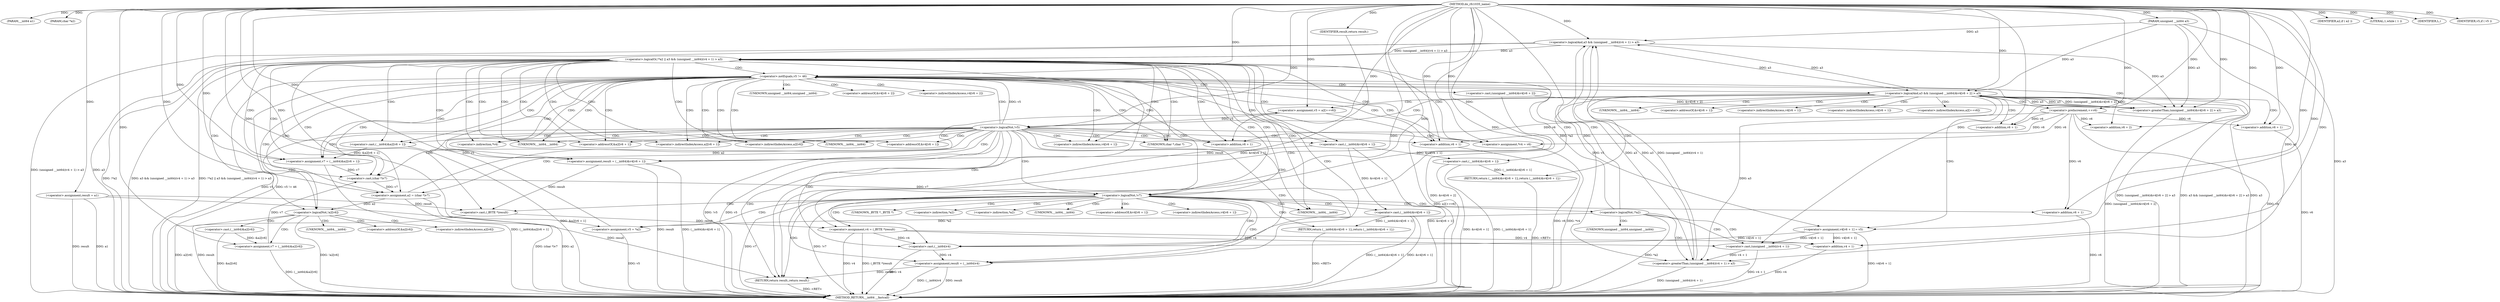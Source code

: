 digraph do_rfc1035_name {  
"1000106" [label = "(METHOD,do_rfc1035_name)" ]
"1000258" [label = "(METHOD_RETURN,__int64 __fastcall)" ]
"1000107" [label = "(PARAM,__int64 a1)" ]
"1000108" [label = "(PARAM,char *a2)" ]
"1000109" [label = "(PARAM,unsigned __int64 a3)" ]
"1000116" [label = "(<operator>.assignment,result = a1)" ]
"1000120" [label = "(IDENTIFIER,a2,if ( a2 ))" ]
"1000123" [label = "(LITERAL,1,while ( 1 ))" ]
"1000125" [label = "(<operator>.assignment,v4 = (_BYTE *)result)" ]
"1000127" [label = "(<operator>.cast,(_BYTE *)result)" ]
"1000130" [label = "(<operator>.assignment,v5 = *a2)" ]
"1000135" [label = "(<operator>.logicalOr,!*a2 || a3 && (unsigned __int64)(v4 + 1) > a3)" ]
"1000136" [label = "(<operator>.logicalNot,!*a2)" ]
"1000139" [label = "(<operator>.logicalAnd,a3 && (unsigned __int64)(v4 + 1) > a3)" ]
"1000141" [label = "(<operator>.greaterThan,(unsigned __int64)(v4 + 1) > a3)" ]
"1000142" [label = "(<operator>.cast,(unsigned __int64)(v4 + 1))" ]
"1000144" [label = "(<operator>.addition,v4 + 1)" ]
"1000149" [label = "(IDENTIFIER,L,)" ]
"1000151" [label = "(IDENTIFIER,v5,if ( v5 ))" ]
"1000154" [label = "(<operator>.notEquals,v5 != 46)" ]
"1000159" [label = "(<operator>.logicalAnd,a3 && (unsigned __int64)&v4[v6 + 2] > a3)" ]
"1000161" [label = "(<operator>.greaterThan,(unsigned __int64)&v4[v6 + 2] > a3)" ]
"1000162" [label = "(<operator>.cast,(unsigned __int64)&v4[v6 + 2])" ]
"1000167" [label = "(<operator>.addition,v6 + 2)" ]
"1000171" [label = "(RETURN,return (__int64)&v4[v6 + 1];,return (__int64)&v4[v6 + 1];)" ]
"1000172" [label = "(<operator>.cast,(__int64)&v4[v6 + 1])" ]
"1000177" [label = "(<operator>.addition,v6 + 1)" ]
"1000180" [label = "(<operator>.assignment,v4[v6 + 1] = v5)" ]
"1000183" [label = "(<operator>.addition,v6 + 1)" ]
"1000187" [label = "(<operator>.assignment,v5 = a2[++v6])" ]
"1000191" [label = "(<operator>.preIncrement,++v6)" ]
"1000194" [label = "(<operator>.logicalNot,!v5)" ]
"1000197" [label = "(<operator>.assignment,*v4 = v6)" ]
"1000201" [label = "(<operator>.assignment,v7 = (__int64)&a2[v6 + 1])" ]
"1000203" [label = "(<operator>.cast,(__int64)&a2[v6 + 1])" ]
"1000208" [label = "(<operator>.addition,v6 + 1)" ]
"1000212" [label = "(<operator>.logicalNot,!a2[v6])" ]
"1000216" [label = "(<operator>.assignment,v7 = (__int64)&a2[v6])" ]
"1000218" [label = "(<operator>.cast,(__int64)&a2[v6])" ]
"1000224" [label = "(<operator>.assignment,result = (__int64)&v4[v6 + 1])" ]
"1000226" [label = "(<operator>.cast,(__int64)&v4[v6 + 1])" ]
"1000231" [label = "(<operator>.addition,v6 + 1)" ]
"1000234" [label = "(<operator>.assignment,a2 = (char *)v7)" ]
"1000236" [label = "(<operator>.cast,(char *)v7)" ]
"1000240" [label = "(<operator>.logicalNot,!v7)" ]
"1000242" [label = "(RETURN,return (__int64)&v4[v6 + 1];,return (__int64)&v4[v6 + 1];)" ]
"1000243" [label = "(<operator>.cast,(__int64)&v4[v6 + 1])" ]
"1000248" [label = "(<operator>.addition,v6 + 1)" ]
"1000251" [label = "(<operator>.assignment,result = (__int64)v4)" ]
"1000253" [label = "(<operator>.cast,(__int64)v4)" ]
"1000256" [label = "(RETURN,return result;,return result;)" ]
"1000257" [label = "(IDENTIFIER,result,return result;)" ]
"1000128" [label = "(UNKNOWN,_BYTE *,_BYTE *)" ]
"1000132" [label = "(<operator>.indirection,*a2)" ]
"1000137" [label = "(<operator>.indirection,*a2)" ]
"1000143" [label = "(UNKNOWN,unsigned __int64,unsigned __int64)" ]
"1000163" [label = "(UNKNOWN,unsigned __int64,unsigned __int64)" ]
"1000164" [label = "(<operator>.addressOf,&v4[v6 + 2])" ]
"1000165" [label = "(<operator>.indirectIndexAccess,v4[v6 + 2])" ]
"1000173" [label = "(UNKNOWN,__int64,__int64)" ]
"1000174" [label = "(<operator>.addressOf,&v4[v6 + 1])" ]
"1000175" [label = "(<operator>.indirectIndexAccess,v4[v6 + 1])" ]
"1000181" [label = "(<operator>.indirectIndexAccess,v4[v6 + 1])" ]
"1000189" [label = "(<operator>.indirectIndexAccess,a2[++v6])" ]
"1000198" [label = "(<operator>.indirection,*v4)" ]
"1000204" [label = "(UNKNOWN,__int64,__int64)" ]
"1000205" [label = "(<operator>.addressOf,&a2[v6 + 1])" ]
"1000206" [label = "(<operator>.indirectIndexAccess,a2[v6 + 1])" ]
"1000213" [label = "(<operator>.indirectIndexAccess,a2[v6])" ]
"1000219" [label = "(UNKNOWN,__int64,__int64)" ]
"1000220" [label = "(<operator>.addressOf,&a2[v6])" ]
"1000221" [label = "(<operator>.indirectIndexAccess,a2[v6])" ]
"1000227" [label = "(UNKNOWN,__int64,__int64)" ]
"1000228" [label = "(<operator>.addressOf,&v4[v6 + 1])" ]
"1000229" [label = "(<operator>.indirectIndexAccess,v4[v6 + 1])" ]
"1000237" [label = "(UNKNOWN,char *,char *)" ]
"1000244" [label = "(UNKNOWN,__int64,__int64)" ]
"1000245" [label = "(<operator>.addressOf,&v4[v6 + 1])" ]
"1000246" [label = "(<operator>.indirectIndexAccess,v4[v6 + 1])" ]
"1000254" [label = "(UNKNOWN,__int64,__int64)" ]
  "1000256" -> "1000258"  [ label = "DDG: <RET>"] 
  "1000171" -> "1000258"  [ label = "DDG: <RET>"] 
  "1000242" -> "1000258"  [ label = "DDG: <RET>"] 
  "1000172" -> "1000258"  [ label = "DDG: &v4[v6 + 1]"] 
  "1000177" -> "1000258"  [ label = "DDG: v6"] 
  "1000212" -> "1000258"  [ label = "DDG: !a2[v6]"] 
  "1000180" -> "1000258"  [ label = "DDG: v4[v6 + 1]"] 
  "1000162" -> "1000258"  [ label = "DDG: &v4[v6 + 2]"] 
  "1000142" -> "1000258"  [ label = "DDG: v4 + 1"] 
  "1000135" -> "1000258"  [ label = "DDG: !*a2"] 
  "1000243" -> "1000258"  [ label = "DDG: (__int64)&v4[v6 + 1]"] 
  "1000159" -> "1000258"  [ label = "DDG: (unsigned __int64)&v4[v6 + 2] > a3"] 
  "1000216" -> "1000258"  [ label = "DDG: (__int64)&a2[v6]"] 
  "1000194" -> "1000258"  [ label = "DDG: !v5"] 
  "1000203" -> "1000258"  [ label = "DDG: &a2[v6 + 1]"] 
  "1000116" -> "1000258"  [ label = "DDG: result"] 
  "1000125" -> "1000258"  [ label = "DDG: (_BYTE *)result"] 
  "1000201" -> "1000258"  [ label = "DDG: (__int64)&a2[v6 + 1]"] 
  "1000135" -> "1000258"  [ label = "DDG: a3 && (unsigned __int64)(v4 + 1) > a3"] 
  "1000109" -> "1000258"  [ label = "DDG: a3"] 
  "1000187" -> "1000258"  [ label = "DDG: a2[++v6]"] 
  "1000116" -> "1000258"  [ label = "DDG: a1"] 
  "1000141" -> "1000258"  [ label = "DDG: (unsigned __int64)(v4 + 1)"] 
  "1000212" -> "1000258"  [ label = "DDG: a2[v6]"] 
  "1000136" -> "1000258"  [ label = "DDG: *a2"] 
  "1000218" -> "1000258"  [ label = "DDG: &a2[v6]"] 
  "1000224" -> "1000258"  [ label = "DDG: (__int64)&v4[v6 + 1]"] 
  "1000240" -> "1000258"  [ label = "DDG: v7"] 
  "1000251" -> "1000258"  [ label = "DDG: (__int64)v4"] 
  "1000234" -> "1000258"  [ label = "DDG: (char *)v7"] 
  "1000154" -> "1000258"  [ label = "DDG: v5"] 
  "1000159" -> "1000258"  [ label = "DDG: a3 && (unsigned __int64)&v4[v6 + 2] > a3"] 
  "1000231" -> "1000258"  [ label = "DDG: v6"] 
  "1000253" -> "1000258"  [ label = "DDG: v4"] 
  "1000130" -> "1000258"  [ label = "DDG: v5"] 
  "1000248" -> "1000258"  [ label = "DDG: v6"] 
  "1000251" -> "1000258"  [ label = "DDG: result"] 
  "1000224" -> "1000258"  [ label = "DDG: result"] 
  "1000197" -> "1000258"  [ label = "DDG: *v4"] 
  "1000135" -> "1000258"  [ label = "DDG: !*a2 || a3 && (unsigned __int64)(v4 + 1) > a3"] 
  "1000139" -> "1000258"  [ label = "DDG: (unsigned __int64)(v4 + 1) > a3"] 
  "1000125" -> "1000258"  [ label = "DDG: v4"] 
  "1000191" -> "1000258"  [ label = "DDG: v6"] 
  "1000226" -> "1000258"  [ label = "DDG: &v4[v6 + 1]"] 
  "1000139" -> "1000258"  [ label = "DDG: a3"] 
  "1000144" -> "1000258"  [ label = "DDG: v4"] 
  "1000127" -> "1000258"  [ label = "DDG: result"] 
  "1000159" -> "1000258"  [ label = "DDG: a3"] 
  "1000194" -> "1000258"  [ label = "DDG: v5"] 
  "1000172" -> "1000258"  [ label = "DDG: (__int64)&v4[v6 + 1]"] 
  "1000154" -> "1000258"  [ label = "DDG: v5 != 46"] 
  "1000240" -> "1000258"  [ label = "DDG: !v7"] 
  "1000243" -> "1000258"  [ label = "DDG: &v4[v6 + 1]"] 
  "1000234" -> "1000258"  [ label = "DDG: a2"] 
  "1000161" -> "1000258"  [ label = "DDG: (unsigned __int64)&v4[v6 + 2]"] 
  "1000106" -> "1000107"  [ label = "DDG: "] 
  "1000106" -> "1000108"  [ label = "DDG: "] 
  "1000106" -> "1000109"  [ label = "DDG: "] 
  "1000106" -> "1000116"  [ label = "DDG: "] 
  "1000106" -> "1000120"  [ label = "DDG: "] 
  "1000106" -> "1000123"  [ label = "DDG: "] 
  "1000127" -> "1000125"  [ label = "DDG: result"] 
  "1000106" -> "1000125"  [ label = "DDG: "] 
  "1000116" -> "1000127"  [ label = "DDG: result"] 
  "1000224" -> "1000127"  [ label = "DDG: result"] 
  "1000106" -> "1000127"  [ label = "DDG: "] 
  "1000136" -> "1000130"  [ label = "DDG: *a2"] 
  "1000106" -> "1000130"  [ label = "DDG: "] 
  "1000136" -> "1000135"  [ label = "DDG: *a2"] 
  "1000139" -> "1000135"  [ label = "DDG: a3"] 
  "1000139" -> "1000135"  [ label = "DDG: (unsigned __int64)(v4 + 1) > a3"] 
  "1000141" -> "1000139"  [ label = "DDG: a3"] 
  "1000159" -> "1000139"  [ label = "DDG: a3"] 
  "1000109" -> "1000139"  [ label = "DDG: a3"] 
  "1000106" -> "1000139"  [ label = "DDG: "] 
  "1000141" -> "1000139"  [ label = "DDG: (unsigned __int64)(v4 + 1)"] 
  "1000142" -> "1000141"  [ label = "DDG: v4 + 1"] 
  "1000180" -> "1000142"  [ label = "DDG: v4[v6 + 1]"] 
  "1000125" -> "1000142"  [ label = "DDG: v4"] 
  "1000106" -> "1000142"  [ label = "DDG: "] 
  "1000180" -> "1000144"  [ label = "DDG: v4[v6 + 1]"] 
  "1000125" -> "1000144"  [ label = "DDG: v4"] 
  "1000106" -> "1000144"  [ label = "DDG: "] 
  "1000139" -> "1000141"  [ label = "DDG: a3"] 
  "1000159" -> "1000141"  [ label = "DDG: a3"] 
  "1000109" -> "1000141"  [ label = "DDG: a3"] 
  "1000106" -> "1000141"  [ label = "DDG: "] 
  "1000106" -> "1000149"  [ label = "DDG: "] 
  "1000106" -> "1000151"  [ label = "DDG: "] 
  "1000130" -> "1000154"  [ label = "DDG: v5"] 
  "1000194" -> "1000154"  [ label = "DDG: v5"] 
  "1000106" -> "1000154"  [ label = "DDG: "] 
  "1000161" -> "1000159"  [ label = "DDG: a3"] 
  "1000139" -> "1000159"  [ label = "DDG: a3"] 
  "1000109" -> "1000159"  [ label = "DDG: a3"] 
  "1000106" -> "1000159"  [ label = "DDG: "] 
  "1000161" -> "1000159"  [ label = "DDG: (unsigned __int64)&v4[v6 + 2]"] 
  "1000162" -> "1000161"  [ label = "DDG: &v4[v6 + 2]"] 
  "1000191" -> "1000167"  [ label = "DDG: v6"] 
  "1000106" -> "1000167"  [ label = "DDG: "] 
  "1000139" -> "1000161"  [ label = "DDG: a3"] 
  "1000159" -> "1000161"  [ label = "DDG: a3"] 
  "1000109" -> "1000161"  [ label = "DDG: a3"] 
  "1000106" -> "1000161"  [ label = "DDG: "] 
  "1000172" -> "1000171"  [ label = "DDG: (__int64)&v4[v6 + 1]"] 
  "1000226" -> "1000172"  [ label = "DDG: &v4[v6 + 1]"] 
  "1000191" -> "1000177"  [ label = "DDG: v6"] 
  "1000106" -> "1000177"  [ label = "DDG: "] 
  "1000154" -> "1000180"  [ label = "DDG: v5"] 
  "1000106" -> "1000180"  [ label = "DDG: "] 
  "1000191" -> "1000183"  [ label = "DDG: v6"] 
  "1000106" -> "1000183"  [ label = "DDG: "] 
  "1000234" -> "1000187"  [ label = "DDG: a2"] 
  "1000106" -> "1000187"  [ label = "DDG: "] 
  "1000106" -> "1000191"  [ label = "DDG: "] 
  "1000187" -> "1000194"  [ label = "DDG: v5"] 
  "1000106" -> "1000194"  [ label = "DDG: "] 
  "1000191" -> "1000197"  [ label = "DDG: v6"] 
  "1000106" -> "1000197"  [ label = "DDG: "] 
  "1000203" -> "1000201"  [ label = "DDG: &a2[v6 + 1]"] 
  "1000106" -> "1000201"  [ label = "DDG: "] 
  "1000106" -> "1000208"  [ label = "DDG: "] 
  "1000191" -> "1000208"  [ label = "DDG: v6"] 
  "1000234" -> "1000212"  [ label = "DDG: a2"] 
  "1000218" -> "1000216"  [ label = "DDG: &a2[v6]"] 
  "1000106" -> "1000216"  [ label = "DDG: "] 
  "1000226" -> "1000224"  [ label = "DDG: &v4[v6 + 1]"] 
  "1000106" -> "1000224"  [ label = "DDG: "] 
  "1000106" -> "1000231"  [ label = "DDG: "] 
  "1000191" -> "1000231"  [ label = "DDG: v6"] 
  "1000236" -> "1000234"  [ label = "DDG: v7"] 
  "1000106" -> "1000234"  [ label = "DDG: "] 
  "1000216" -> "1000236"  [ label = "DDG: v7"] 
  "1000201" -> "1000236"  [ label = "DDG: v7"] 
  "1000106" -> "1000236"  [ label = "DDG: "] 
  "1000236" -> "1000240"  [ label = "DDG: v7"] 
  "1000106" -> "1000240"  [ label = "DDG: "] 
  "1000243" -> "1000242"  [ label = "DDG: (__int64)&v4[v6 + 1]"] 
  "1000226" -> "1000243"  [ label = "DDG: &v4[v6 + 1]"] 
  "1000106" -> "1000248"  [ label = "DDG: "] 
  "1000191" -> "1000248"  [ label = "DDG: v6"] 
  "1000253" -> "1000251"  [ label = "DDG: v4"] 
  "1000106" -> "1000251"  [ label = "DDG: "] 
  "1000180" -> "1000253"  [ label = "DDG: v4[v6 + 1]"] 
  "1000125" -> "1000253"  [ label = "DDG: v4"] 
  "1000106" -> "1000253"  [ label = "DDG: "] 
  "1000257" -> "1000256"  [ label = "DDG: result"] 
  "1000116" -> "1000256"  [ label = "DDG: result"] 
  "1000251" -> "1000256"  [ label = "DDG: result"] 
  "1000106" -> "1000257"  [ label = "DDG: "] 
  "1000135" -> "1000256"  [ label = "CDG: "] 
  "1000135" -> "1000254"  [ label = "CDG: "] 
  "1000135" -> "1000253"  [ label = "CDG: "] 
  "1000135" -> "1000251"  [ label = "CDG: "] 
  "1000135" -> "1000208"  [ label = "CDG: "] 
  "1000135" -> "1000206"  [ label = "CDG: "] 
  "1000135" -> "1000205"  [ label = "CDG: "] 
  "1000135" -> "1000204"  [ label = "CDG: "] 
  "1000135" -> "1000203"  [ label = "CDG: "] 
  "1000135" -> "1000201"  [ label = "CDG: "] 
  "1000135" -> "1000198"  [ label = "CDG: "] 
  "1000135" -> "1000197"  [ label = "CDG: "] 
  "1000135" -> "1000224"  [ label = "CDG: "] 
  "1000135" -> "1000213"  [ label = "CDG: "] 
  "1000135" -> "1000212"  [ label = "CDG: "] 
  "1000135" -> "1000240"  [ label = "CDG: "] 
  "1000135" -> "1000237"  [ label = "CDG: "] 
  "1000135" -> "1000236"  [ label = "CDG: "] 
  "1000135" -> "1000234"  [ label = "CDG: "] 
  "1000135" -> "1000231"  [ label = "CDG: "] 
  "1000135" -> "1000229"  [ label = "CDG: "] 
  "1000135" -> "1000228"  [ label = "CDG: "] 
  "1000135" -> "1000227"  [ label = "CDG: "] 
  "1000135" -> "1000226"  [ label = "CDG: "] 
  "1000135" -> "1000154"  [ label = "CDG: "] 
  "1000136" -> "1000139"  [ label = "CDG: "] 
  "1000136" -> "1000144"  [ label = "CDG: "] 
  "1000136" -> "1000143"  [ label = "CDG: "] 
  "1000136" -> "1000142"  [ label = "CDG: "] 
  "1000136" -> "1000141"  [ label = "CDG: "] 
  "1000154" -> "1000208"  [ label = "CDG: "] 
  "1000154" -> "1000206"  [ label = "CDG: "] 
  "1000154" -> "1000205"  [ label = "CDG: "] 
  "1000154" -> "1000204"  [ label = "CDG: "] 
  "1000154" -> "1000203"  [ label = "CDG: "] 
  "1000154" -> "1000201"  [ label = "CDG: "] 
  "1000154" -> "1000198"  [ label = "CDG: "] 
  "1000154" -> "1000197"  [ label = "CDG: "] 
  "1000154" -> "1000224"  [ label = "CDG: "] 
  "1000154" -> "1000213"  [ label = "CDG: "] 
  "1000154" -> "1000212"  [ label = "CDG: "] 
  "1000154" -> "1000240"  [ label = "CDG: "] 
  "1000154" -> "1000237"  [ label = "CDG: "] 
  "1000154" -> "1000236"  [ label = "CDG: "] 
  "1000154" -> "1000234"  [ label = "CDG: "] 
  "1000154" -> "1000231"  [ label = "CDG: "] 
  "1000154" -> "1000229"  [ label = "CDG: "] 
  "1000154" -> "1000228"  [ label = "CDG: "] 
  "1000154" -> "1000227"  [ label = "CDG: "] 
  "1000154" -> "1000226"  [ label = "CDG: "] 
  "1000154" -> "1000159"  [ label = "CDG: "] 
  "1000154" -> "1000167"  [ label = "CDG: "] 
  "1000154" -> "1000165"  [ label = "CDG: "] 
  "1000154" -> "1000164"  [ label = "CDG: "] 
  "1000154" -> "1000163"  [ label = "CDG: "] 
  "1000154" -> "1000162"  [ label = "CDG: "] 
  "1000154" -> "1000161"  [ label = "CDG: "] 
  "1000159" -> "1000175"  [ label = "CDG: "] 
  "1000159" -> "1000174"  [ label = "CDG: "] 
  "1000159" -> "1000173"  [ label = "CDG: "] 
  "1000159" -> "1000172"  [ label = "CDG: "] 
  "1000159" -> "1000171"  [ label = "CDG: "] 
  "1000159" -> "1000191"  [ label = "CDG: "] 
  "1000159" -> "1000189"  [ label = "CDG: "] 
  "1000159" -> "1000187"  [ label = "CDG: "] 
  "1000159" -> "1000183"  [ label = "CDG: "] 
  "1000159" -> "1000181"  [ label = "CDG: "] 
  "1000159" -> "1000180"  [ label = "CDG: "] 
  "1000159" -> "1000177"  [ label = "CDG: "] 
  "1000159" -> "1000194"  [ label = "CDG: "] 
  "1000194" -> "1000154"  [ label = "CDG: "] 
  "1000194" -> "1000208"  [ label = "CDG: "] 
  "1000194" -> "1000206"  [ label = "CDG: "] 
  "1000194" -> "1000205"  [ label = "CDG: "] 
  "1000194" -> "1000204"  [ label = "CDG: "] 
  "1000194" -> "1000203"  [ label = "CDG: "] 
  "1000194" -> "1000201"  [ label = "CDG: "] 
  "1000194" -> "1000198"  [ label = "CDG: "] 
  "1000194" -> "1000197"  [ label = "CDG: "] 
  "1000194" -> "1000224"  [ label = "CDG: "] 
  "1000194" -> "1000213"  [ label = "CDG: "] 
  "1000194" -> "1000212"  [ label = "CDG: "] 
  "1000194" -> "1000240"  [ label = "CDG: "] 
  "1000194" -> "1000237"  [ label = "CDG: "] 
  "1000194" -> "1000236"  [ label = "CDG: "] 
  "1000194" -> "1000234"  [ label = "CDG: "] 
  "1000194" -> "1000231"  [ label = "CDG: "] 
  "1000194" -> "1000229"  [ label = "CDG: "] 
  "1000194" -> "1000228"  [ label = "CDG: "] 
  "1000194" -> "1000227"  [ label = "CDG: "] 
  "1000194" -> "1000226"  [ label = "CDG: "] 
  "1000194" -> "1000256"  [ label = "CDG: "] 
  "1000194" -> "1000254"  [ label = "CDG: "] 
  "1000194" -> "1000253"  [ label = "CDG: "] 
  "1000194" -> "1000251"  [ label = "CDG: "] 
  "1000212" -> "1000221"  [ label = "CDG: "] 
  "1000212" -> "1000220"  [ label = "CDG: "] 
  "1000212" -> "1000219"  [ label = "CDG: "] 
  "1000212" -> "1000218"  [ label = "CDG: "] 
  "1000212" -> "1000216"  [ label = "CDG: "] 
  "1000240" -> "1000248"  [ label = "CDG: "] 
  "1000240" -> "1000246"  [ label = "CDG: "] 
  "1000240" -> "1000245"  [ label = "CDG: "] 
  "1000240" -> "1000244"  [ label = "CDG: "] 
  "1000240" -> "1000243"  [ label = "CDG: "] 
  "1000240" -> "1000242"  [ label = "CDG: "] 
  "1000240" -> "1000256"  [ label = "CDG: "] 
  "1000240" -> "1000254"  [ label = "CDG: "] 
  "1000240" -> "1000253"  [ label = "CDG: "] 
  "1000240" -> "1000251"  [ label = "CDG: "] 
  "1000240" -> "1000128"  [ label = "CDG: "] 
  "1000240" -> "1000127"  [ label = "CDG: "] 
  "1000240" -> "1000125"  [ label = "CDG: "] 
  "1000240" -> "1000137"  [ label = "CDG: "] 
  "1000240" -> "1000136"  [ label = "CDG: "] 
  "1000240" -> "1000135"  [ label = "CDG: "] 
  "1000240" -> "1000132"  [ label = "CDG: "] 
  "1000240" -> "1000130"  [ label = "CDG: "] 
}
